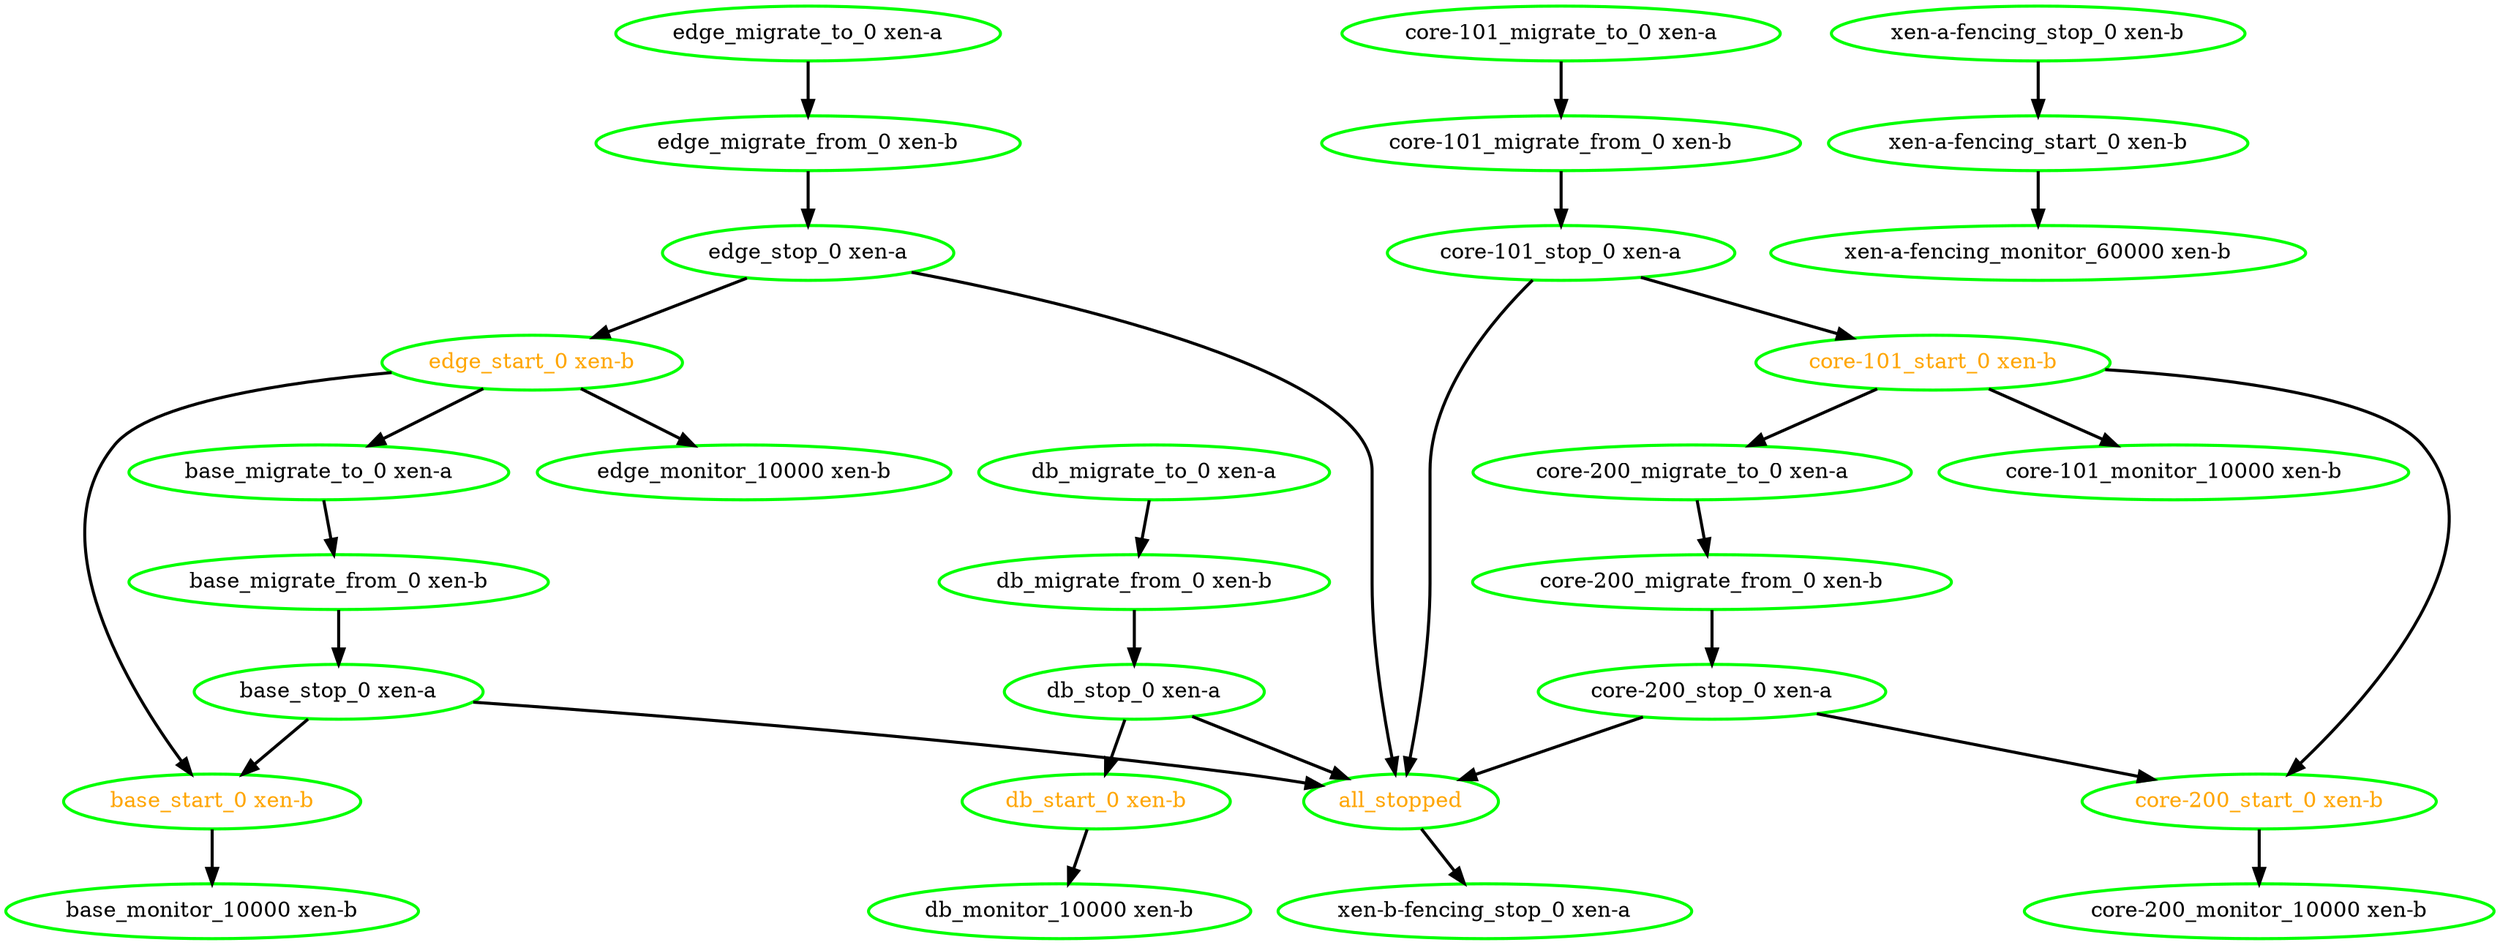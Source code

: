 digraph "g" {
"all_stopped" -> "xen-b-fencing_stop_0 xen-a" [ style = bold]
"all_stopped" [ style=bold color="green" fontcolor="orange"  ]
"base_migrate_from_0 xen-b" -> "base_stop_0 xen-a" [ style = bold]
"base_migrate_from_0 xen-b" [ style=bold color="green" fontcolor="black"  ]
"base_migrate_to_0 xen-a" -> "base_migrate_from_0 xen-b" [ style = bold]
"base_migrate_to_0 xen-a" [ style=bold color="green" fontcolor="black"  ]
"base_monitor_10000 xen-b" [ style=bold color="green" fontcolor="black"  ]
"base_start_0 xen-b" -> "base_monitor_10000 xen-b" [ style = bold]
"base_start_0 xen-b" [ style=bold color="green" fontcolor="orange"  ]
"base_stop_0 xen-a" -> "all_stopped" [ style = bold]
"base_stop_0 xen-a" -> "base_start_0 xen-b" [ style = bold]
"base_stop_0 xen-a" [ style=bold color="green" fontcolor="black"  ]
"core-101_migrate_from_0 xen-b" -> "core-101_stop_0 xen-a" [ style = bold]
"core-101_migrate_from_0 xen-b" [ style=bold color="green" fontcolor="black"  ]
"core-101_migrate_to_0 xen-a" -> "core-101_migrate_from_0 xen-b" [ style = bold]
"core-101_migrate_to_0 xen-a" [ style=bold color="green" fontcolor="black"  ]
"core-101_monitor_10000 xen-b" [ style=bold color="green" fontcolor="black"  ]
"core-101_start_0 xen-b" -> "core-101_monitor_10000 xen-b" [ style = bold]
"core-101_start_0 xen-b" -> "core-200_migrate_to_0 xen-a" [ style = bold]
"core-101_start_0 xen-b" -> "core-200_start_0 xen-b" [ style = bold]
"core-101_start_0 xen-b" [ style=bold color="green" fontcolor="orange"  ]
"core-101_stop_0 xen-a" -> "all_stopped" [ style = bold]
"core-101_stop_0 xen-a" -> "core-101_start_0 xen-b" [ style = bold]
"core-101_stop_0 xen-a" [ style=bold color="green" fontcolor="black"  ]
"core-200_migrate_from_0 xen-b" -> "core-200_stop_0 xen-a" [ style = bold]
"core-200_migrate_from_0 xen-b" [ style=bold color="green" fontcolor="black"  ]
"core-200_migrate_to_0 xen-a" -> "core-200_migrate_from_0 xen-b" [ style = bold]
"core-200_migrate_to_0 xen-a" [ style=bold color="green" fontcolor="black"  ]
"core-200_monitor_10000 xen-b" [ style=bold color="green" fontcolor="black"  ]
"core-200_start_0 xen-b" -> "core-200_monitor_10000 xen-b" [ style = bold]
"core-200_start_0 xen-b" [ style=bold color="green" fontcolor="orange"  ]
"core-200_stop_0 xen-a" -> "all_stopped" [ style = bold]
"core-200_stop_0 xen-a" -> "core-200_start_0 xen-b" [ style = bold]
"core-200_stop_0 xen-a" [ style=bold color="green" fontcolor="black"  ]
"db_migrate_from_0 xen-b" -> "db_stop_0 xen-a" [ style = bold]
"db_migrate_from_0 xen-b" [ style=bold color="green" fontcolor="black"  ]
"db_migrate_to_0 xen-a" -> "db_migrate_from_0 xen-b" [ style = bold]
"db_migrate_to_0 xen-a" [ style=bold color="green" fontcolor="black"  ]
"db_monitor_10000 xen-b" [ style=bold color="green" fontcolor="black"  ]
"db_start_0 xen-b" -> "db_monitor_10000 xen-b" [ style = bold]
"db_start_0 xen-b" [ style=bold color="green" fontcolor="orange"  ]
"db_stop_0 xen-a" -> "all_stopped" [ style = bold]
"db_stop_0 xen-a" -> "db_start_0 xen-b" [ style = bold]
"db_stop_0 xen-a" [ style=bold color="green" fontcolor="black"  ]
"edge_migrate_from_0 xen-b" -> "edge_stop_0 xen-a" [ style = bold]
"edge_migrate_from_0 xen-b" [ style=bold color="green" fontcolor="black"  ]
"edge_migrate_to_0 xen-a" -> "edge_migrate_from_0 xen-b" [ style = bold]
"edge_migrate_to_0 xen-a" [ style=bold color="green" fontcolor="black"  ]
"edge_monitor_10000 xen-b" [ style=bold color="green" fontcolor="black"  ]
"edge_start_0 xen-b" -> "base_migrate_to_0 xen-a" [ style = bold]
"edge_start_0 xen-b" -> "base_start_0 xen-b" [ style = bold]
"edge_start_0 xen-b" -> "edge_monitor_10000 xen-b" [ style = bold]
"edge_start_0 xen-b" [ style=bold color="green" fontcolor="orange"  ]
"edge_stop_0 xen-a" -> "all_stopped" [ style = bold]
"edge_stop_0 xen-a" -> "edge_start_0 xen-b" [ style = bold]
"edge_stop_0 xen-a" [ style=bold color="green" fontcolor="black"  ]
"xen-a-fencing_monitor_60000 xen-b" [ style=bold color="green" fontcolor="black"  ]
"xen-a-fencing_start_0 xen-b" -> "xen-a-fencing_monitor_60000 xen-b" [ style = bold]
"xen-a-fencing_start_0 xen-b" [ style=bold color="green" fontcolor="black"  ]
"xen-a-fencing_stop_0 xen-b" -> "xen-a-fencing_start_0 xen-b" [ style = bold]
"xen-a-fencing_stop_0 xen-b" [ style=bold color="green" fontcolor="black"  ]
"xen-b-fencing_stop_0 xen-a" [ style=bold color="green" fontcolor="black"  ]
}
